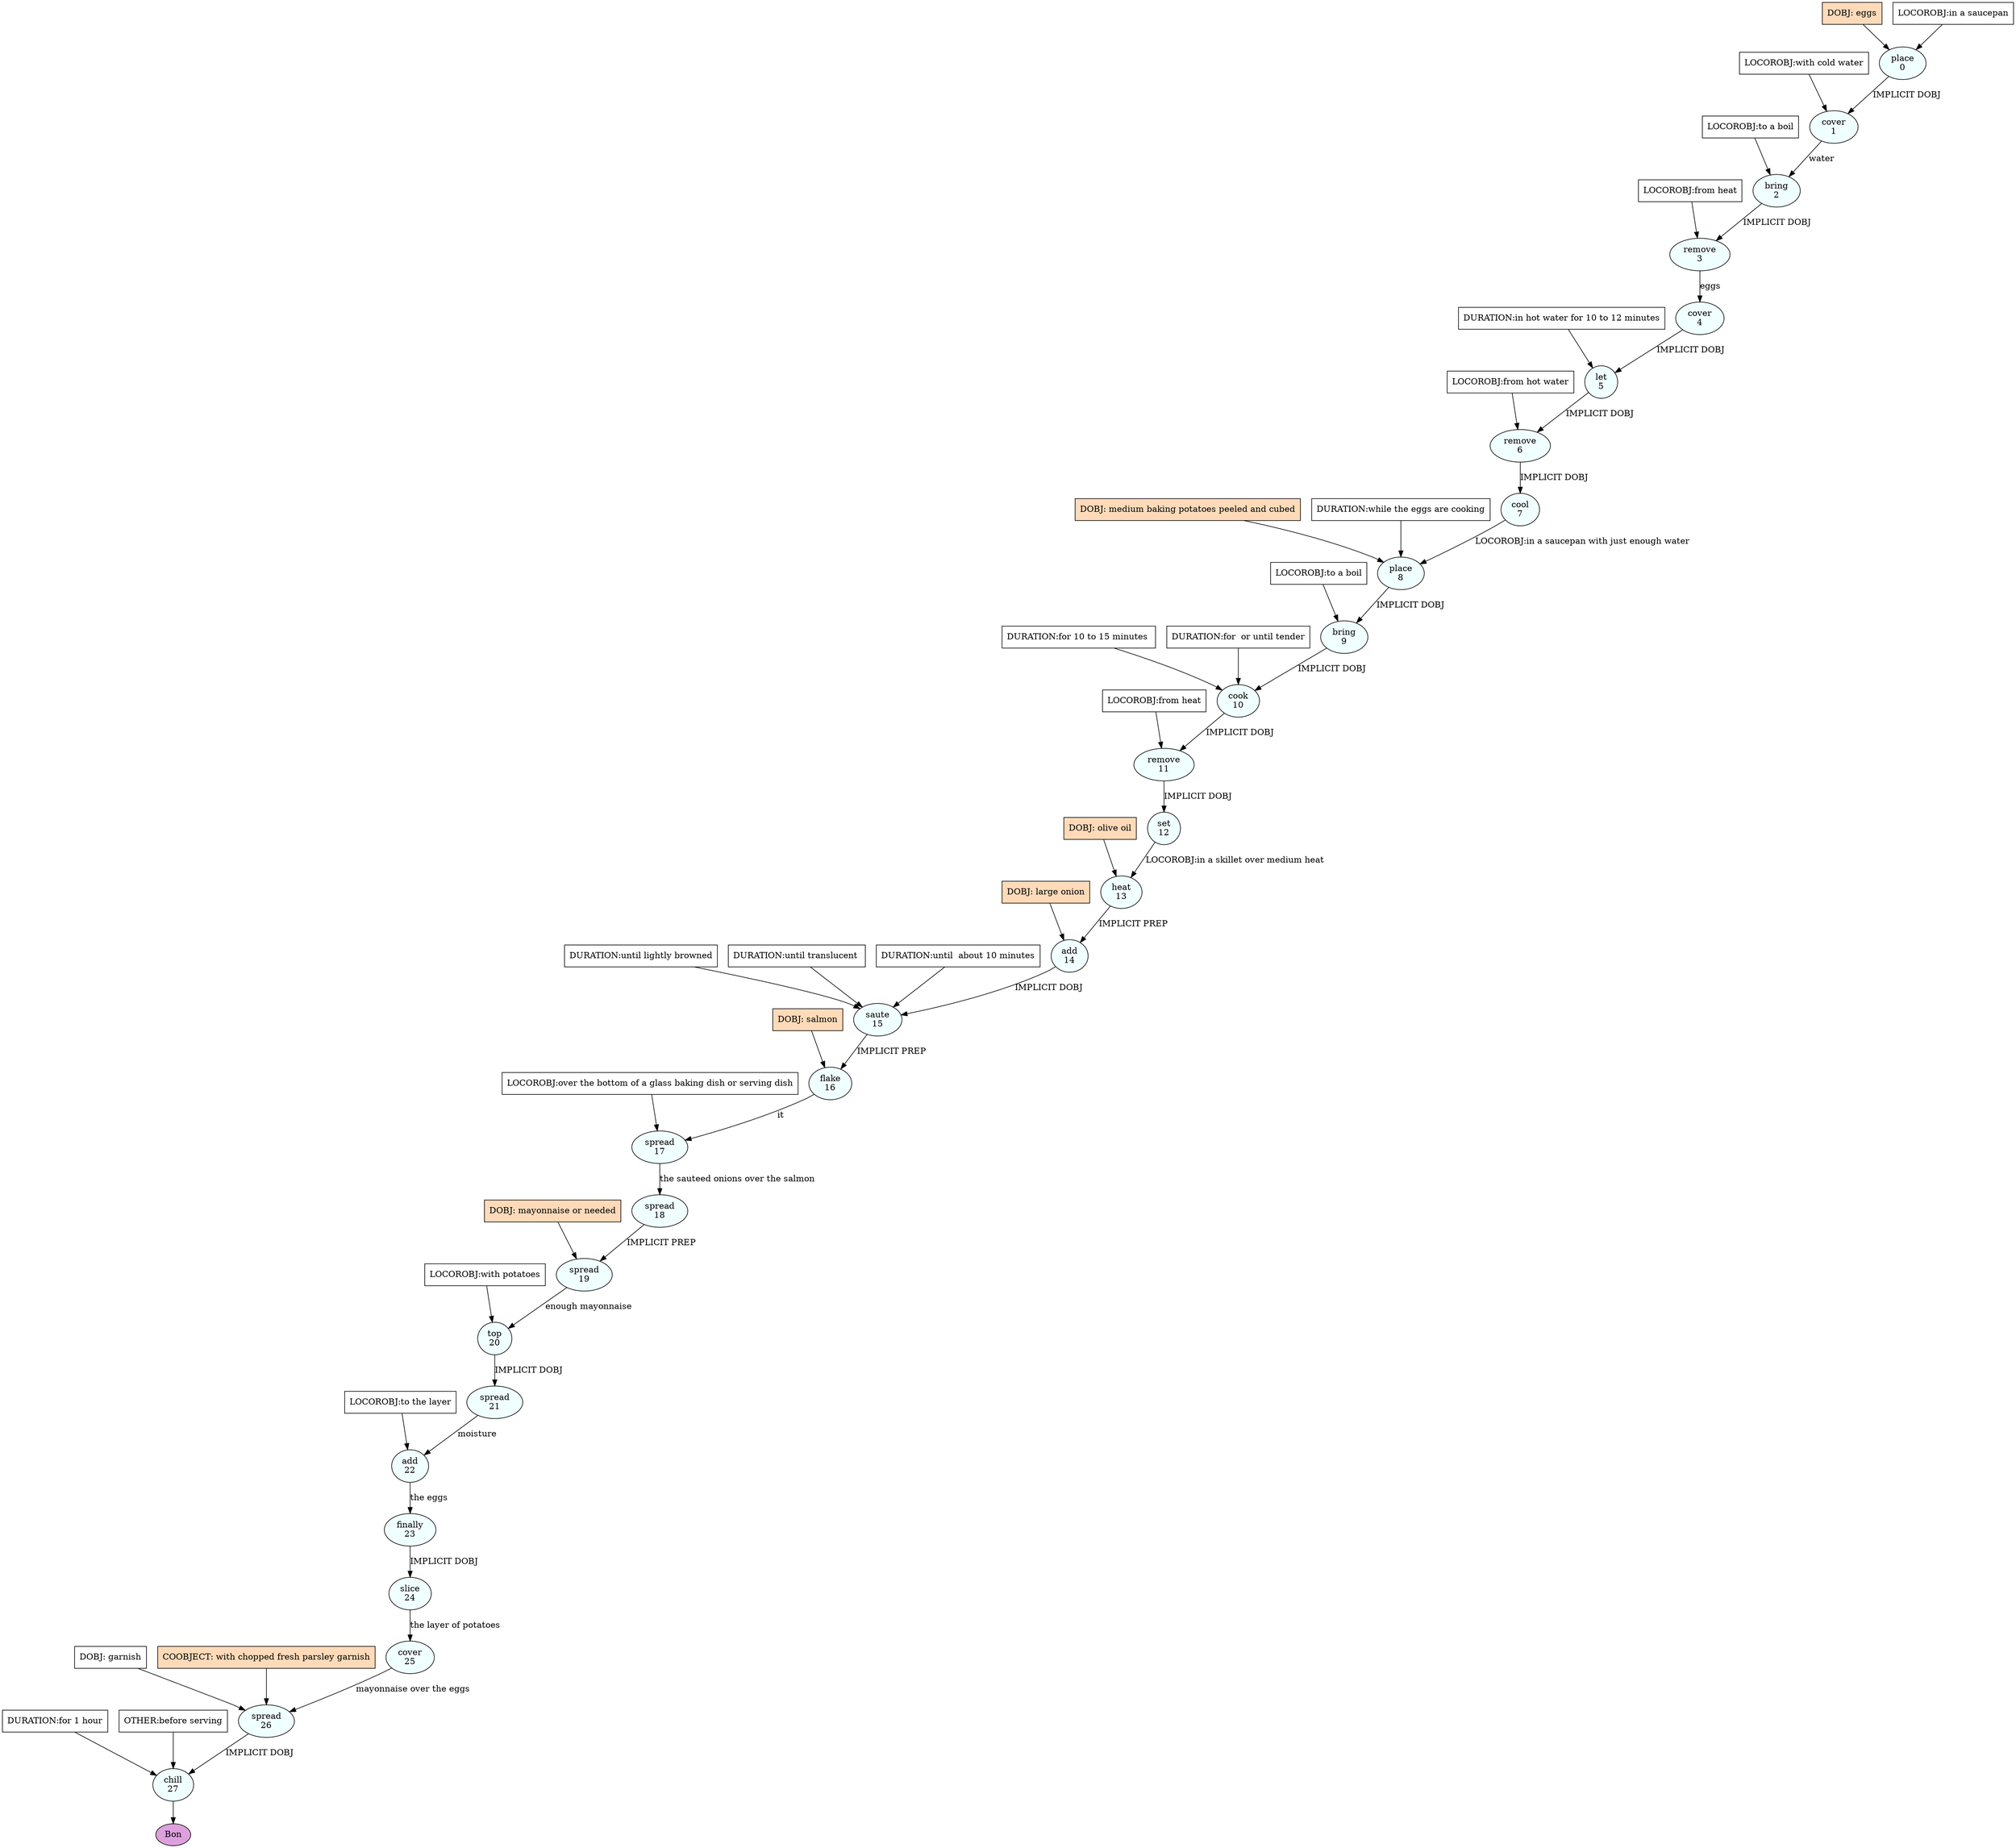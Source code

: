 digraph recipe {
E0[label="place
0", shape=oval, style=filled, fillcolor=azure]
E1[label="cover
1", shape=oval, style=filled, fillcolor=azure]
E2[label="bring
2", shape=oval, style=filled, fillcolor=azure]
E3[label="remove
3", shape=oval, style=filled, fillcolor=azure]
E4[label="cover
4", shape=oval, style=filled, fillcolor=azure]
E5[label="let
5", shape=oval, style=filled, fillcolor=azure]
E6[label="remove
6", shape=oval, style=filled, fillcolor=azure]
E7[label="cool
7", shape=oval, style=filled, fillcolor=azure]
E8[label="place
8", shape=oval, style=filled, fillcolor=azure]
E9[label="bring
9", shape=oval, style=filled, fillcolor=azure]
E10[label="cook
10", shape=oval, style=filled, fillcolor=azure]
E11[label="remove
11", shape=oval, style=filled, fillcolor=azure]
E12[label="set
12", shape=oval, style=filled, fillcolor=azure]
E13[label="heat
13", shape=oval, style=filled, fillcolor=azure]
E14[label="add
14", shape=oval, style=filled, fillcolor=azure]
E15[label="saute
15", shape=oval, style=filled, fillcolor=azure]
E16[label="flake
16", shape=oval, style=filled, fillcolor=azure]
E17[label="spread
17", shape=oval, style=filled, fillcolor=azure]
E18[label="spread
18", shape=oval, style=filled, fillcolor=azure]
E19[label="spread
19", shape=oval, style=filled, fillcolor=azure]
E20[label="top
20", shape=oval, style=filled, fillcolor=azure]
E21[label="spread
21", shape=oval, style=filled, fillcolor=azure]
E22[label="add
22", shape=oval, style=filled, fillcolor=azure]
E23[label="finally
23", shape=oval, style=filled, fillcolor=azure]
E24[label="slice
24", shape=oval, style=filled, fillcolor=azure]
E25[label="cover
25", shape=oval, style=filled, fillcolor=azure]
E26[label="spread
26", shape=oval, style=filled, fillcolor=azure]
E27[label="chill
27", shape=oval, style=filled, fillcolor=azure]
D0[label="DOBJ: eggs", shape=box, style=filled, fillcolor=peachpuff]
D0 -> E0
P0_0[label="LOCOROBJ:in a saucepan", shape=box, style=filled, fillcolor=white]
P0_0 -> E0
E0 -> E1 [label="IMPLICIT DOBJ"]
P1_0_0[label="LOCOROBJ:with cold water", shape=box, style=filled, fillcolor=white]
P1_0_0 -> E1
E1 -> E2 [label="water"]
P2_0_0[label="LOCOROBJ:to a boil", shape=box, style=filled, fillcolor=white]
P2_0_0 -> E2
E2 -> E3 [label="IMPLICIT DOBJ"]
P3_0_0[label="LOCOROBJ:from heat", shape=box, style=filled, fillcolor=white]
P3_0_0 -> E3
E3 -> E4 [label="eggs"]
E4 -> E5 [label="IMPLICIT DOBJ"]
P5_0_0[label="DURATION:in hot water for 10 to 12 minutes", shape=box, style=filled, fillcolor=white]
P5_0_0 -> E5
E5 -> E6 [label="IMPLICIT DOBJ"]
P6_0_0[label="LOCOROBJ:from hot water", shape=box, style=filled, fillcolor=white]
P6_0_0 -> E6
E6 -> E7 [label="IMPLICIT DOBJ"]
D8_ing[label="DOBJ: medium baking potatoes peeled and cubed", shape=box, style=filled, fillcolor=peachpuff]
D8_ing -> E8
P8_0_0[label="DURATION:while the eggs are cooking", shape=box, style=filled, fillcolor=white]
P8_0_0 -> E8
E7 -> E8 [label="LOCOROBJ:in a saucepan with just enough water"]
E8 -> E9 [label="IMPLICIT DOBJ"]
P9_0_0[label="LOCOROBJ:to a boil", shape=box, style=filled, fillcolor=white]
P9_0_0 -> E9
E9 -> E10 [label="IMPLICIT DOBJ"]
P10_0_0[label="DURATION:for 10 to 15 minutes ", shape=box, style=filled, fillcolor=white]
P10_0_0 -> E10
P10_0_1[label="DURATION:for  or until tender", shape=box, style=filled, fillcolor=white]
P10_0_1 -> E10
E10 -> E11 [label="IMPLICIT DOBJ"]
P11_0_0[label="LOCOROBJ:from heat", shape=box, style=filled, fillcolor=white]
P11_0_0 -> E11
E11 -> E12 [label="IMPLICIT DOBJ"]
D13_ing[label="DOBJ: olive oil", shape=box, style=filled, fillcolor=peachpuff]
D13_ing -> E13
E12 -> E13 [label="LOCOROBJ:in a skillet over medium heat"]
D14_ing[label="DOBJ: large onion", shape=box, style=filled, fillcolor=peachpuff]
D14_ing -> E14
E13 -> E14 [label="IMPLICIT PREP"]
E14 -> E15 [label="IMPLICIT DOBJ"]
P15_0_0[label="DURATION:until lightly browned", shape=box, style=filled, fillcolor=white]
P15_0_0 -> E15
P15_0_1[label="DURATION:until translucent ", shape=box, style=filled, fillcolor=white]
P15_0_1 -> E15
P15_0_2[label="DURATION:until  about 10 minutes", shape=box, style=filled, fillcolor=white]
P15_0_2 -> E15
D16_ing[label="DOBJ: salmon", shape=box, style=filled, fillcolor=peachpuff]
D16_ing -> E16
E15 -> E16 [label="IMPLICIT PREP"]
E16 -> E17 [label="it"]
P17_0_0[label="LOCOROBJ:over the bottom of a glass baking dish or serving dish", shape=box, style=filled, fillcolor=white]
P17_0_0 -> E17
E17 -> E18 [label="the sauteed onions over the salmon"]
D19_ing[label="DOBJ: mayonnaise or needed", shape=box, style=filled, fillcolor=peachpuff]
D19_ing -> E19
E18 -> E19 [label="IMPLICIT PREP"]
E19 -> E20 [label="enough mayonnaise"]
P20_0_0[label="LOCOROBJ:with potatoes", shape=box, style=filled, fillcolor=white]
P20_0_0 -> E20
E20 -> E21 [label="IMPLICIT DOBJ"]
E21 -> E22 [label="moisture"]
P22_0_0[label="LOCOROBJ:to the layer", shape=box, style=filled, fillcolor=white]
P22_0_0 -> E22
E22 -> E23 [label="the eggs"]
E23 -> E24 [label="IMPLICIT DOBJ"]
E24 -> E25 [label="the layer of potatoes"]
E25 -> E26 [label="mayonnaise over the eggs "]
D26_1[label="DOBJ: garnish", shape=box, style=filled, fillcolor=white]
D26_1 -> E26
P26_0_ing[label="COOBJECT: with chopped fresh parsley garnish", shape=box, style=filled, fillcolor=peachpuff]
P26_0_ing -> E26
E26 -> E27 [label="IMPLICIT DOBJ"]
P27_0_0[label="DURATION:for 1 hour", shape=box, style=filled, fillcolor=white]
P27_0_0 -> E27
P27_1_0[label="OTHER:before serving", shape=box, style=filled, fillcolor=white]
P27_1_0 -> E27
EOR[label="Bon", shape=oval, style=filled, fillcolor=plum]
E27 -> EOR
}
